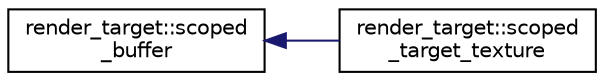 digraph "Graphical Class Hierarchy"
{
 // LATEX_PDF_SIZE
  edge [fontname="Helvetica",fontsize="10",labelfontname="Helvetica",labelfontsize="10"];
  node [fontname="Helvetica",fontsize="10",shape=record];
  rankdir="LR";
  Node0 [label="render_target::scoped\l_buffer",height=0.2,width=0.4,color="black", fillcolor="white", style="filled",URL="$classrender__target_1_1scoped__buffer.html",tooltip=" "];
  Node0 -> Node1 [dir="back",color="midnightblue",fontsize="10",style="solid",fontname="Helvetica"];
  Node1 [label="render_target::scoped\l_target_texture",height=0.2,width=0.4,color="black", fillcolor="white", style="filled",URL="$classrender__target_1_1scoped__target__texture.html",tooltip=" "];
}
